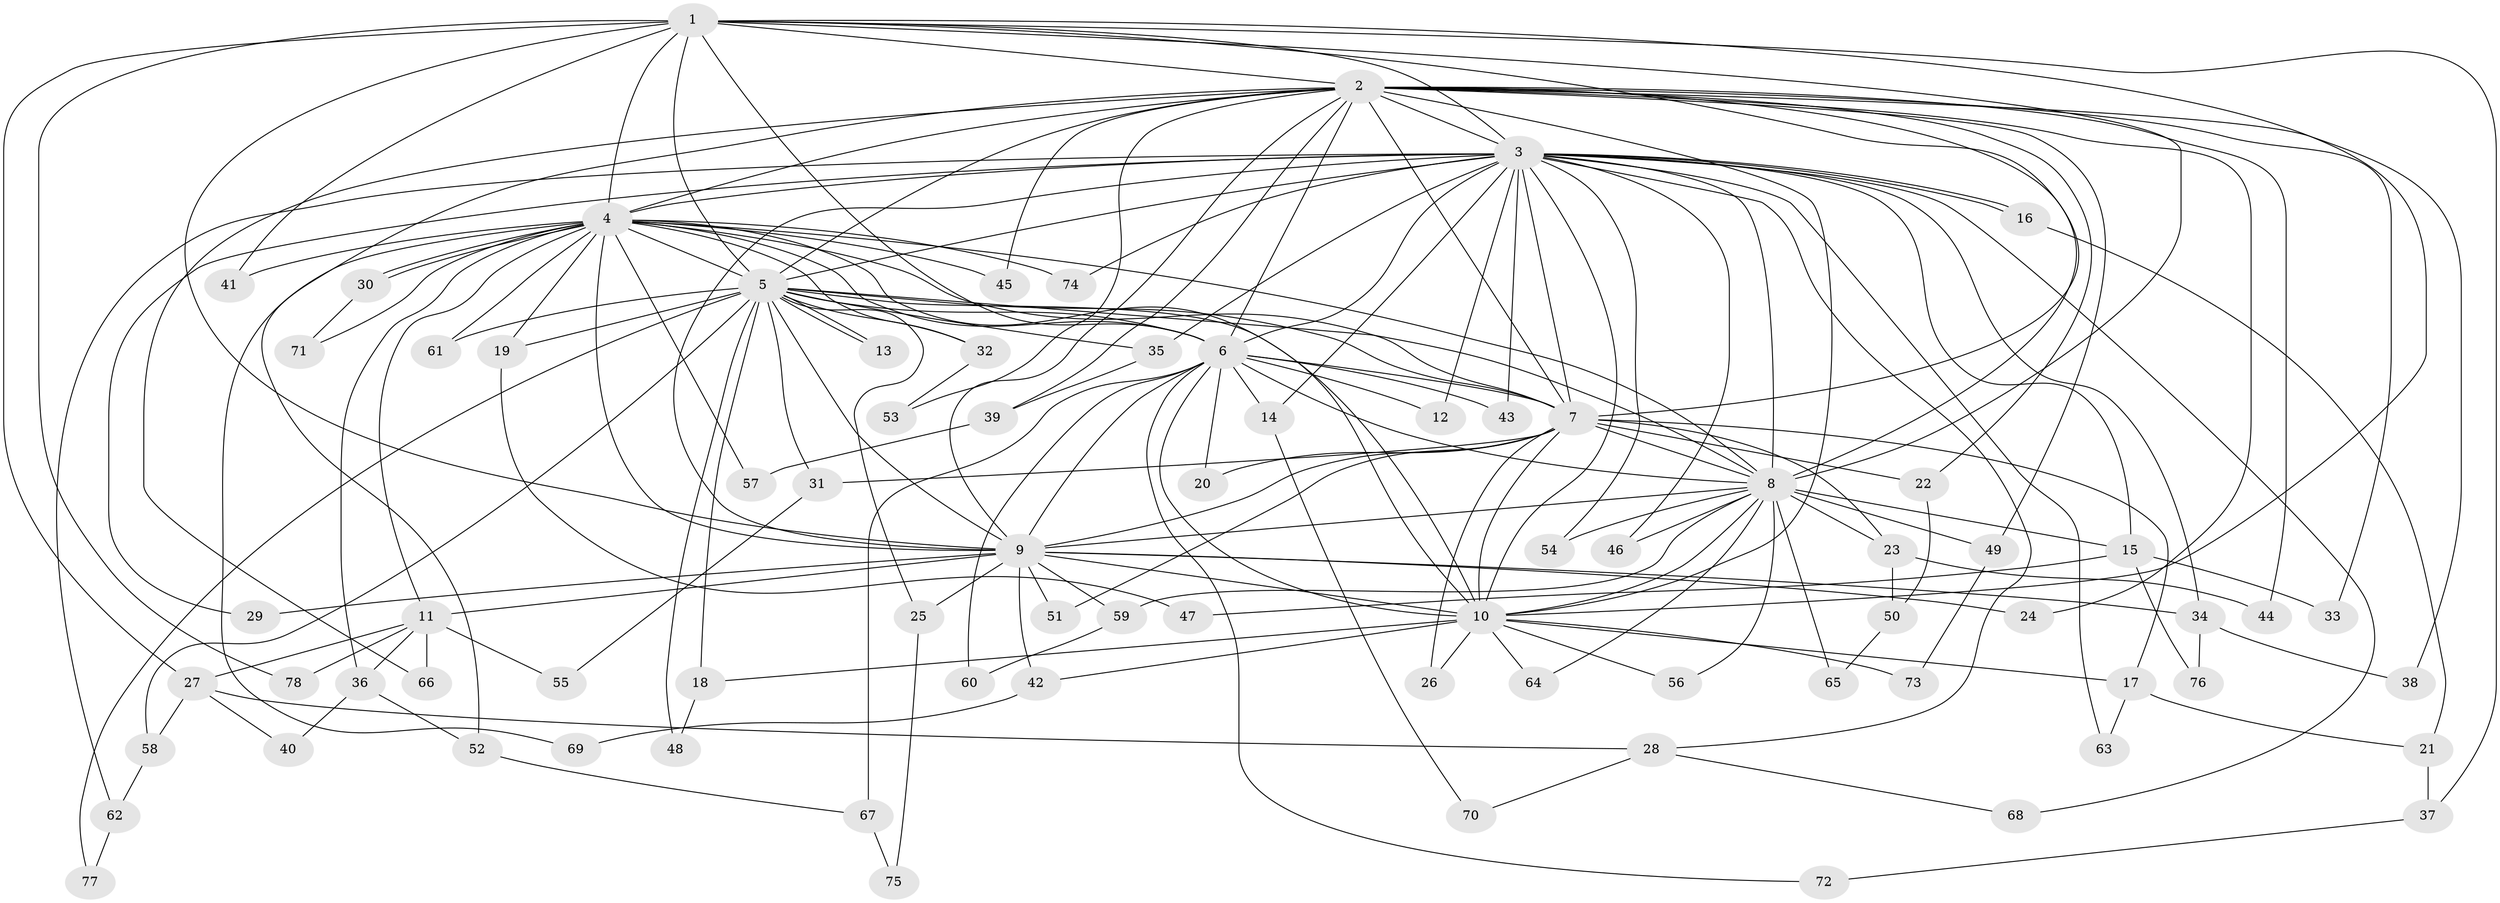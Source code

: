 // Generated by graph-tools (version 1.1) at 2025/46/03/09/25 04:46:05]
// undirected, 78 vertices, 181 edges
graph export_dot {
graph [start="1"]
  node [color=gray90,style=filled];
  1;
  2;
  3;
  4;
  5;
  6;
  7;
  8;
  9;
  10;
  11;
  12;
  13;
  14;
  15;
  16;
  17;
  18;
  19;
  20;
  21;
  22;
  23;
  24;
  25;
  26;
  27;
  28;
  29;
  30;
  31;
  32;
  33;
  34;
  35;
  36;
  37;
  38;
  39;
  40;
  41;
  42;
  43;
  44;
  45;
  46;
  47;
  48;
  49;
  50;
  51;
  52;
  53;
  54;
  55;
  56;
  57;
  58;
  59;
  60;
  61;
  62;
  63;
  64;
  65;
  66;
  67;
  68;
  69;
  70;
  71;
  72;
  73;
  74;
  75;
  76;
  77;
  78;
  1 -- 2;
  1 -- 3;
  1 -- 4;
  1 -- 5;
  1 -- 6;
  1 -- 7;
  1 -- 8;
  1 -- 9;
  1 -- 10;
  1 -- 27;
  1 -- 37;
  1 -- 41;
  1 -- 78;
  2 -- 3;
  2 -- 4;
  2 -- 5;
  2 -- 6;
  2 -- 7;
  2 -- 8;
  2 -- 9;
  2 -- 10;
  2 -- 22;
  2 -- 24;
  2 -- 33;
  2 -- 38;
  2 -- 39;
  2 -- 44;
  2 -- 45;
  2 -- 49;
  2 -- 52;
  2 -- 53;
  2 -- 66;
  3 -- 4;
  3 -- 5;
  3 -- 6;
  3 -- 7;
  3 -- 8;
  3 -- 9;
  3 -- 10;
  3 -- 12;
  3 -- 14;
  3 -- 15;
  3 -- 16;
  3 -- 16;
  3 -- 28;
  3 -- 29;
  3 -- 34;
  3 -- 35;
  3 -- 43;
  3 -- 46;
  3 -- 54;
  3 -- 62;
  3 -- 63;
  3 -- 68;
  3 -- 74;
  4 -- 5;
  4 -- 6;
  4 -- 7;
  4 -- 8;
  4 -- 9;
  4 -- 10;
  4 -- 11;
  4 -- 19;
  4 -- 30;
  4 -- 30;
  4 -- 32;
  4 -- 36;
  4 -- 41;
  4 -- 45;
  4 -- 57;
  4 -- 61;
  4 -- 69;
  4 -- 71;
  4 -- 74;
  5 -- 6;
  5 -- 7;
  5 -- 8;
  5 -- 9;
  5 -- 10;
  5 -- 13;
  5 -- 13;
  5 -- 18;
  5 -- 19;
  5 -- 25;
  5 -- 31;
  5 -- 32;
  5 -- 35;
  5 -- 48;
  5 -- 58;
  5 -- 61;
  5 -- 77;
  6 -- 7;
  6 -- 8;
  6 -- 9;
  6 -- 10;
  6 -- 12;
  6 -- 14;
  6 -- 20;
  6 -- 43;
  6 -- 60;
  6 -- 67;
  6 -- 72;
  7 -- 8;
  7 -- 9;
  7 -- 10;
  7 -- 17;
  7 -- 20;
  7 -- 22;
  7 -- 23;
  7 -- 26;
  7 -- 31;
  7 -- 51;
  8 -- 9;
  8 -- 10;
  8 -- 15;
  8 -- 23;
  8 -- 46;
  8 -- 49;
  8 -- 54;
  8 -- 56;
  8 -- 59;
  8 -- 64;
  8 -- 65;
  9 -- 10;
  9 -- 11;
  9 -- 24;
  9 -- 25;
  9 -- 29;
  9 -- 34;
  9 -- 42;
  9 -- 51;
  9 -- 59;
  10 -- 17;
  10 -- 18;
  10 -- 26;
  10 -- 42;
  10 -- 56;
  10 -- 64;
  10 -- 73;
  11 -- 27;
  11 -- 36;
  11 -- 55;
  11 -- 66;
  11 -- 78;
  14 -- 70;
  15 -- 33;
  15 -- 47;
  15 -- 76;
  16 -- 21;
  17 -- 21;
  17 -- 63;
  18 -- 48;
  19 -- 47;
  21 -- 37;
  22 -- 50;
  23 -- 44;
  23 -- 50;
  25 -- 75;
  27 -- 28;
  27 -- 40;
  27 -- 58;
  28 -- 68;
  28 -- 70;
  30 -- 71;
  31 -- 55;
  32 -- 53;
  34 -- 38;
  34 -- 76;
  35 -- 39;
  36 -- 40;
  36 -- 52;
  37 -- 72;
  39 -- 57;
  42 -- 69;
  49 -- 73;
  50 -- 65;
  52 -- 67;
  58 -- 62;
  59 -- 60;
  62 -- 77;
  67 -- 75;
}
